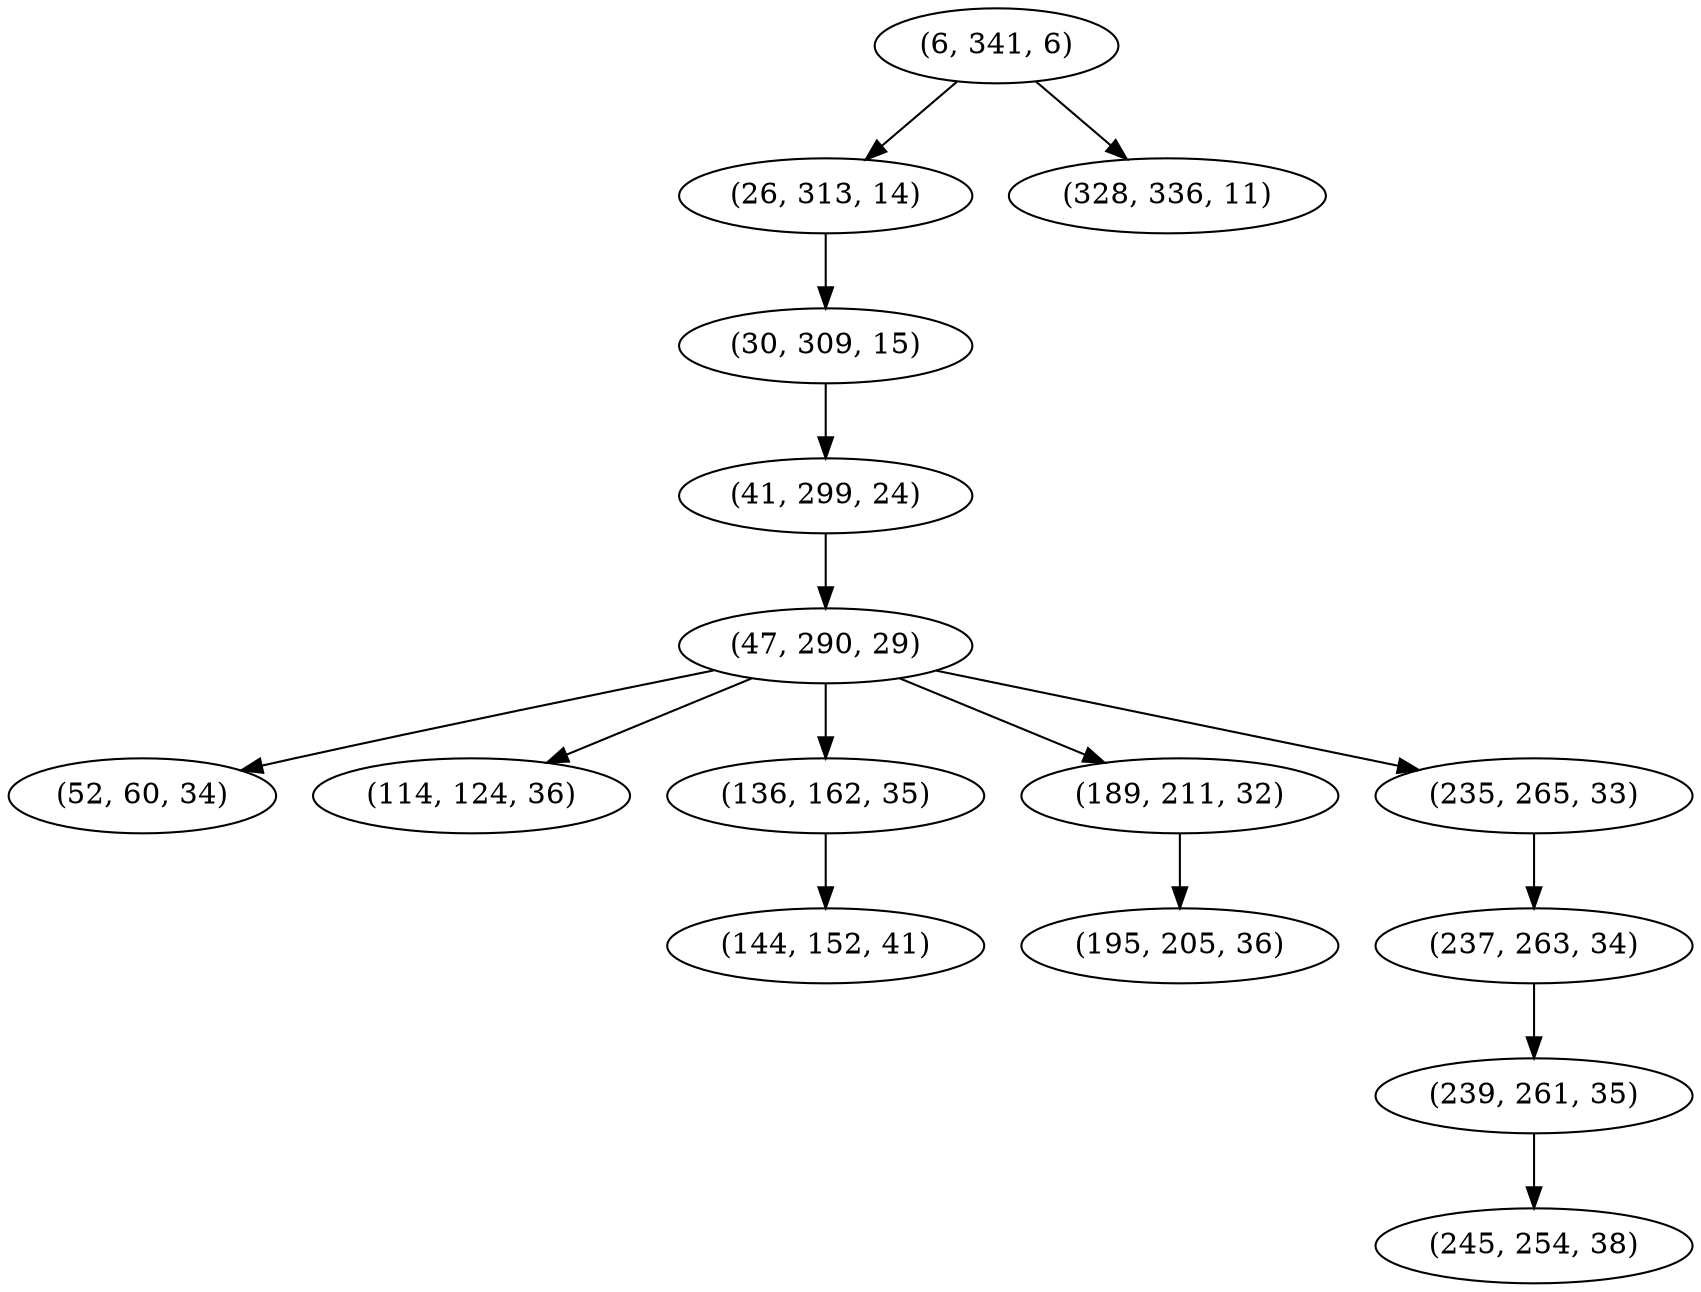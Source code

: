 digraph tree {
    "(6, 341, 6)";
    "(26, 313, 14)";
    "(30, 309, 15)";
    "(41, 299, 24)";
    "(47, 290, 29)";
    "(52, 60, 34)";
    "(114, 124, 36)";
    "(136, 162, 35)";
    "(144, 152, 41)";
    "(189, 211, 32)";
    "(195, 205, 36)";
    "(235, 265, 33)";
    "(237, 263, 34)";
    "(239, 261, 35)";
    "(245, 254, 38)";
    "(328, 336, 11)";
    "(6, 341, 6)" -> "(26, 313, 14)";
    "(6, 341, 6)" -> "(328, 336, 11)";
    "(26, 313, 14)" -> "(30, 309, 15)";
    "(30, 309, 15)" -> "(41, 299, 24)";
    "(41, 299, 24)" -> "(47, 290, 29)";
    "(47, 290, 29)" -> "(52, 60, 34)";
    "(47, 290, 29)" -> "(114, 124, 36)";
    "(47, 290, 29)" -> "(136, 162, 35)";
    "(47, 290, 29)" -> "(189, 211, 32)";
    "(47, 290, 29)" -> "(235, 265, 33)";
    "(136, 162, 35)" -> "(144, 152, 41)";
    "(189, 211, 32)" -> "(195, 205, 36)";
    "(235, 265, 33)" -> "(237, 263, 34)";
    "(237, 263, 34)" -> "(239, 261, 35)";
    "(239, 261, 35)" -> "(245, 254, 38)";
}
